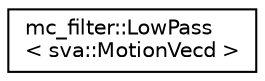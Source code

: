 digraph "Graphical Class Hierarchy"
{
 // INTERACTIVE_SVG=YES
 // LATEX_PDF_SIZE
  edge [fontname="Helvetica",fontsize="10",labelfontname="Helvetica",labelfontsize="10"];
  node [fontname="Helvetica",fontsize="10",shape=record];
  rankdir="LR";
  Node0 [label="mc_filter::LowPass\l\< sva::MotionVecd \>",height=0.2,width=0.4,color="black", fillcolor="white", style="filled",URL="$structmc__filter_1_1LowPass.html",tooltip=" "];
}
